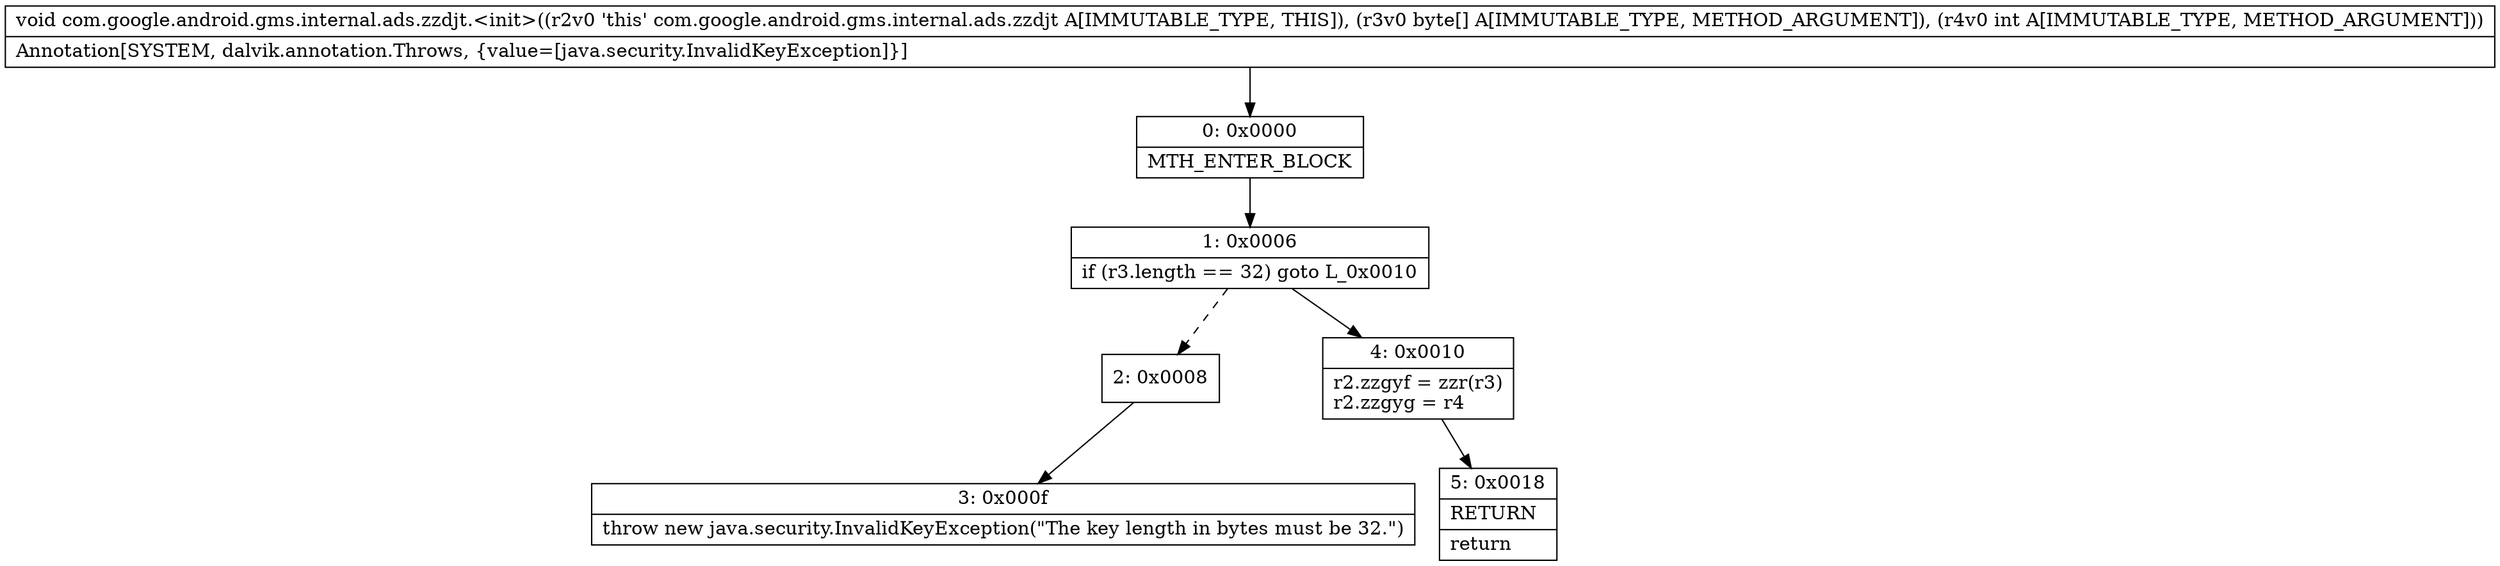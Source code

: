digraph "CFG forcom.google.android.gms.internal.ads.zzdjt.\<init\>([BI)V" {
Node_0 [shape=record,label="{0\:\ 0x0000|MTH_ENTER_BLOCK\l}"];
Node_1 [shape=record,label="{1\:\ 0x0006|if (r3.length == 32) goto L_0x0010\l}"];
Node_2 [shape=record,label="{2\:\ 0x0008}"];
Node_3 [shape=record,label="{3\:\ 0x000f|throw new java.security.InvalidKeyException(\"The key length in bytes must be 32.\")\l}"];
Node_4 [shape=record,label="{4\:\ 0x0010|r2.zzgyf = zzr(r3)\lr2.zzgyg = r4\l}"];
Node_5 [shape=record,label="{5\:\ 0x0018|RETURN\l|return\l}"];
MethodNode[shape=record,label="{void com.google.android.gms.internal.ads.zzdjt.\<init\>((r2v0 'this' com.google.android.gms.internal.ads.zzdjt A[IMMUTABLE_TYPE, THIS]), (r3v0 byte[] A[IMMUTABLE_TYPE, METHOD_ARGUMENT]), (r4v0 int A[IMMUTABLE_TYPE, METHOD_ARGUMENT]))  | Annotation[SYSTEM, dalvik.annotation.Throws, \{value=[java.security.InvalidKeyException]\}]\l}"];
MethodNode -> Node_0;
Node_0 -> Node_1;
Node_1 -> Node_2[style=dashed];
Node_1 -> Node_4;
Node_2 -> Node_3;
Node_4 -> Node_5;
}

